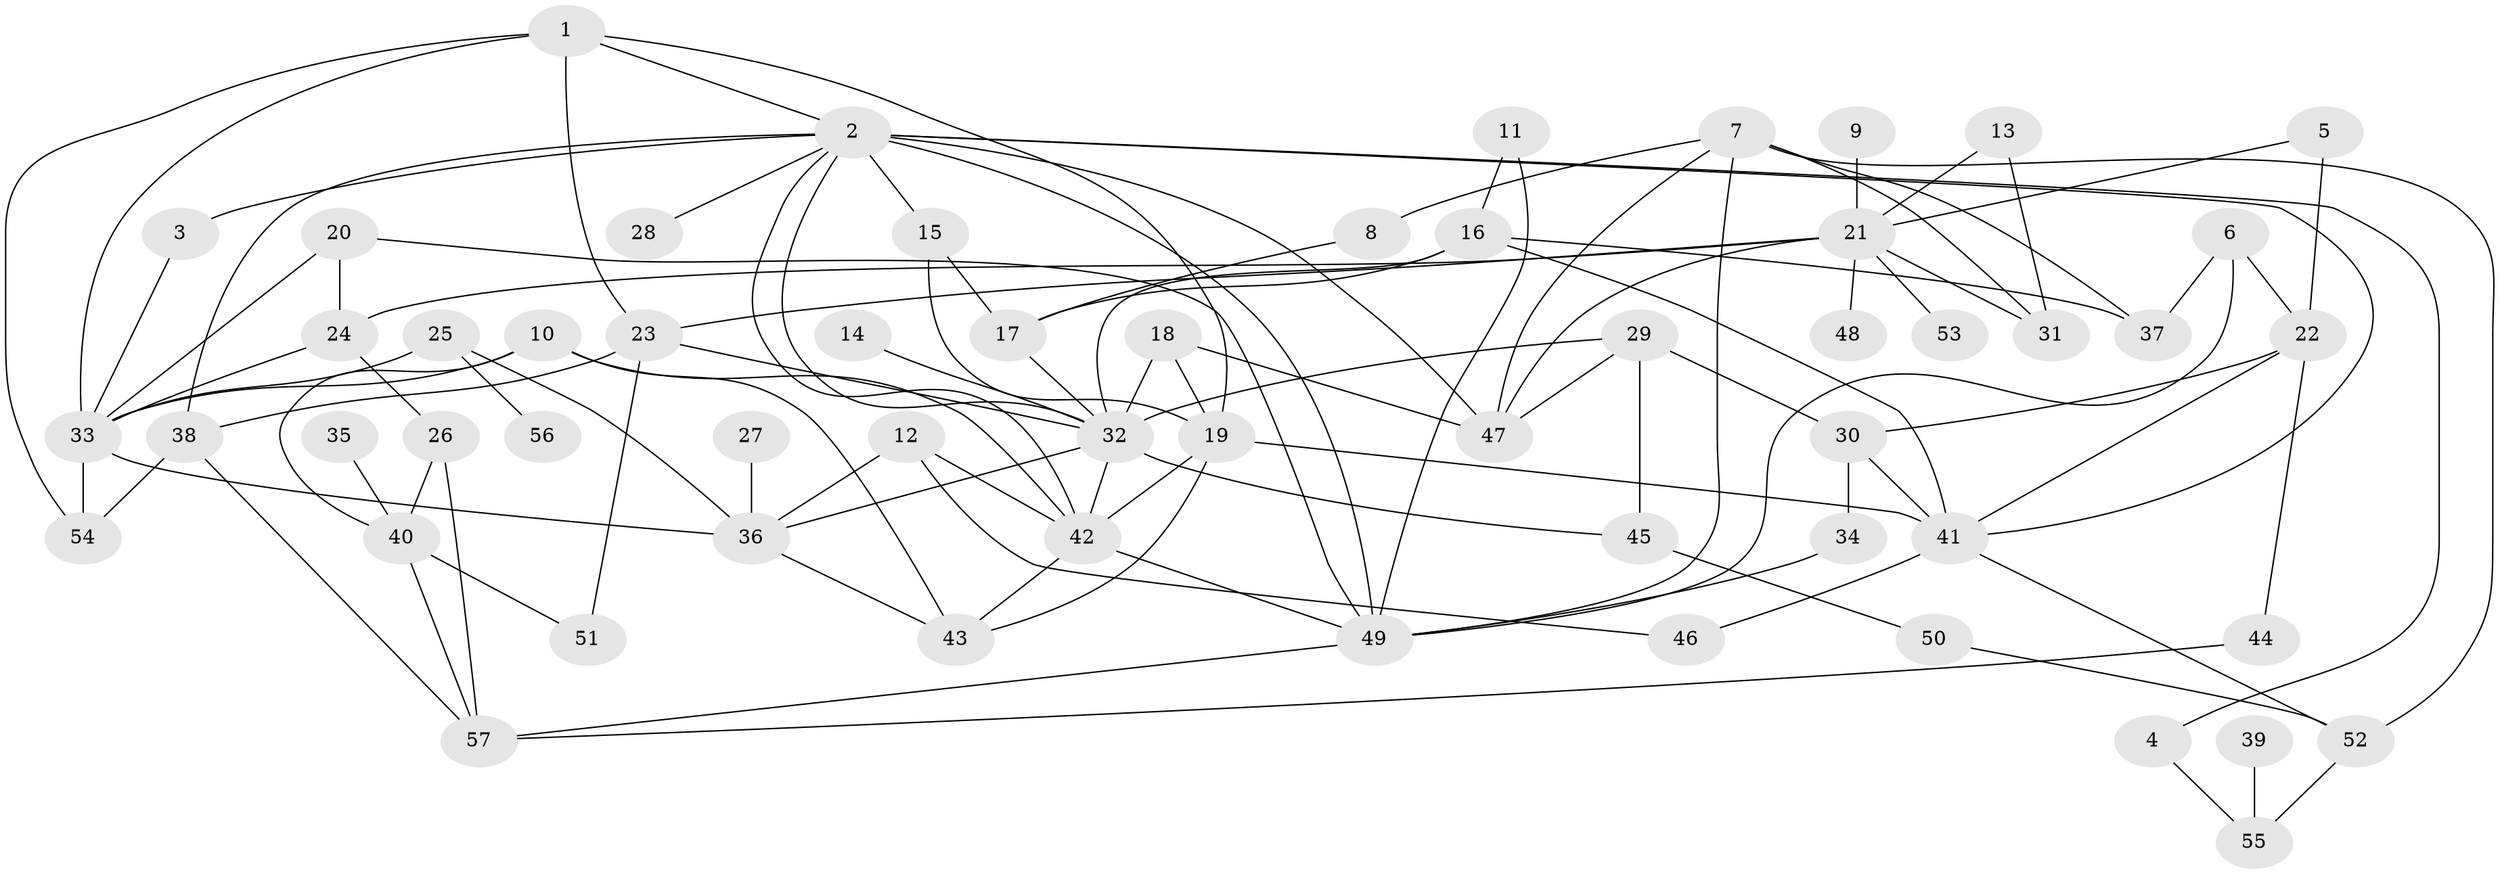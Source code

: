 // original degree distribution, {8: 0.017699115044247787, 5: 0.07079646017699115, 6: 0.035398230088495575, 2: 0.26548672566371684, 7: 0.017699115044247787, 4: 0.11504424778761062, 3: 0.2831858407079646, 9: 0.008849557522123894, 1: 0.18584070796460178}
// Generated by graph-tools (version 1.1) at 2025/49/03/09/25 03:49:18]
// undirected, 57 vertices, 106 edges
graph export_dot {
graph [start="1"]
  node [color=gray90,style=filled];
  1;
  2;
  3;
  4;
  5;
  6;
  7;
  8;
  9;
  10;
  11;
  12;
  13;
  14;
  15;
  16;
  17;
  18;
  19;
  20;
  21;
  22;
  23;
  24;
  25;
  26;
  27;
  28;
  29;
  30;
  31;
  32;
  33;
  34;
  35;
  36;
  37;
  38;
  39;
  40;
  41;
  42;
  43;
  44;
  45;
  46;
  47;
  48;
  49;
  50;
  51;
  52;
  53;
  54;
  55;
  56;
  57;
  1 -- 2 [weight=1.0];
  1 -- 19 [weight=1.0];
  1 -- 23 [weight=1.0];
  1 -- 33 [weight=1.0];
  1 -- 54 [weight=1.0];
  2 -- 3 [weight=1.0];
  2 -- 4 [weight=1.0];
  2 -- 15 [weight=1.0];
  2 -- 28 [weight=1.0];
  2 -- 32 [weight=1.0];
  2 -- 38 [weight=1.0];
  2 -- 41 [weight=1.0];
  2 -- 42 [weight=1.0];
  2 -- 47 [weight=2.0];
  2 -- 49 [weight=1.0];
  3 -- 33 [weight=1.0];
  4 -- 55 [weight=1.0];
  5 -- 21 [weight=1.0];
  5 -- 22 [weight=1.0];
  6 -- 22 [weight=1.0];
  6 -- 37 [weight=1.0];
  6 -- 49 [weight=1.0];
  7 -- 8 [weight=1.0];
  7 -- 31 [weight=1.0];
  7 -- 37 [weight=1.0];
  7 -- 47 [weight=1.0];
  7 -- 49 [weight=1.0];
  7 -- 52 [weight=1.0];
  8 -- 17 [weight=1.0];
  9 -- 21 [weight=1.0];
  10 -- 33 [weight=1.0];
  10 -- 40 [weight=1.0];
  10 -- 42 [weight=1.0];
  10 -- 43 [weight=1.0];
  11 -- 16 [weight=1.0];
  11 -- 49 [weight=1.0];
  12 -- 36 [weight=1.0];
  12 -- 42 [weight=1.0];
  12 -- 46 [weight=1.0];
  13 -- 21 [weight=1.0];
  13 -- 31 [weight=1.0];
  14 -- 32 [weight=1.0];
  15 -- 17 [weight=1.0];
  15 -- 19 [weight=1.0];
  16 -- 17 [weight=1.0];
  16 -- 32 [weight=1.0];
  16 -- 37 [weight=1.0];
  16 -- 41 [weight=1.0];
  17 -- 32 [weight=1.0];
  18 -- 19 [weight=1.0];
  18 -- 32 [weight=1.0];
  18 -- 47 [weight=1.0];
  19 -- 41 [weight=1.0];
  19 -- 42 [weight=2.0];
  19 -- 43 [weight=1.0];
  20 -- 24 [weight=1.0];
  20 -- 33 [weight=1.0];
  20 -- 49 [weight=1.0];
  21 -- 23 [weight=1.0];
  21 -- 24 [weight=1.0];
  21 -- 31 [weight=1.0];
  21 -- 47 [weight=1.0];
  21 -- 48 [weight=1.0];
  21 -- 53 [weight=1.0];
  22 -- 30 [weight=1.0];
  22 -- 41 [weight=1.0];
  22 -- 44 [weight=1.0];
  23 -- 32 [weight=1.0];
  23 -- 38 [weight=1.0];
  23 -- 51 [weight=1.0];
  24 -- 26 [weight=1.0];
  24 -- 33 [weight=1.0];
  25 -- 33 [weight=1.0];
  25 -- 36 [weight=1.0];
  25 -- 56 [weight=1.0];
  26 -- 40 [weight=1.0];
  26 -- 57 [weight=1.0];
  27 -- 36 [weight=1.0];
  29 -- 30 [weight=1.0];
  29 -- 32 [weight=1.0];
  29 -- 45 [weight=1.0];
  29 -- 47 [weight=1.0];
  30 -- 34 [weight=1.0];
  30 -- 41 [weight=1.0];
  32 -- 36 [weight=1.0];
  32 -- 42 [weight=1.0];
  32 -- 45 [weight=1.0];
  33 -- 36 [weight=1.0];
  33 -- 54 [weight=1.0];
  34 -- 49 [weight=1.0];
  35 -- 40 [weight=1.0];
  36 -- 43 [weight=1.0];
  38 -- 54 [weight=1.0];
  38 -- 57 [weight=1.0];
  39 -- 55 [weight=1.0];
  40 -- 51 [weight=1.0];
  40 -- 57 [weight=1.0];
  41 -- 46 [weight=1.0];
  41 -- 52 [weight=1.0];
  42 -- 43 [weight=1.0];
  42 -- 49 [weight=1.0];
  44 -- 57 [weight=1.0];
  45 -- 50 [weight=1.0];
  49 -- 57 [weight=1.0];
  50 -- 52 [weight=1.0];
  52 -- 55 [weight=1.0];
}
